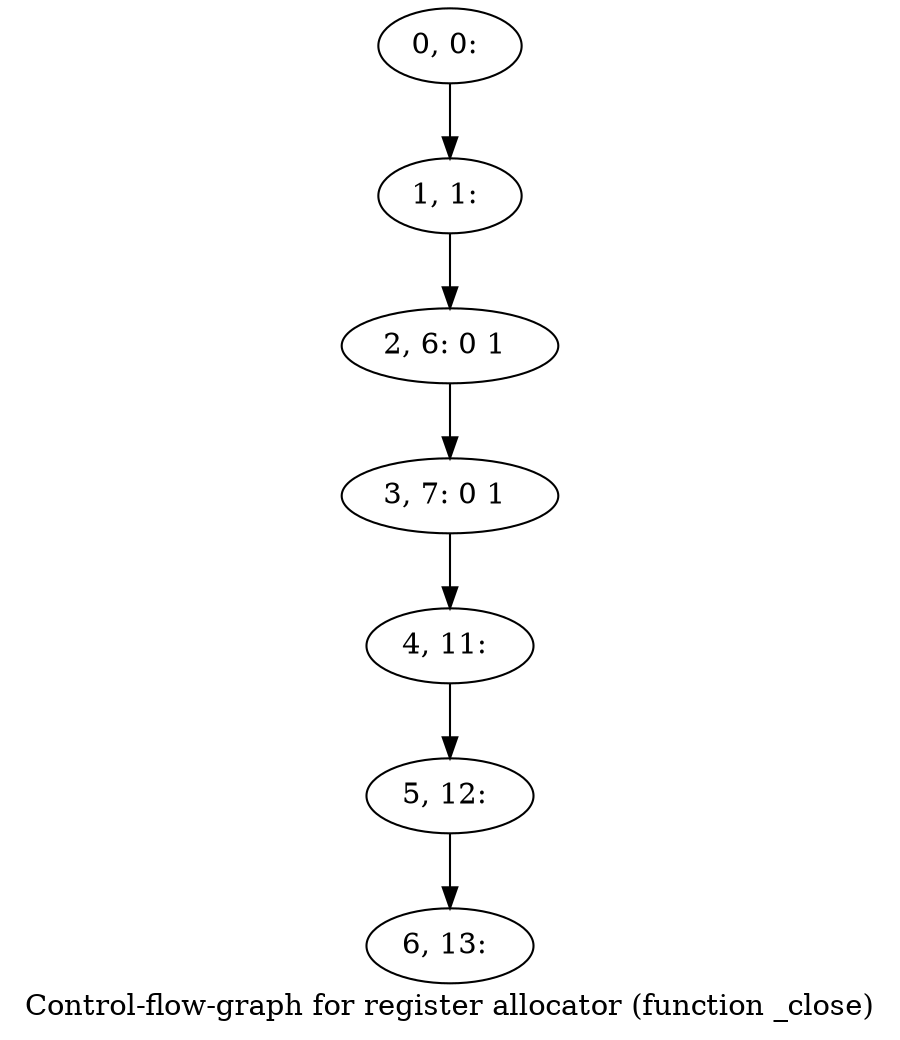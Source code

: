 digraph G {
graph [label="Control-flow-graph for register allocator (function _close)"]
0[label="0, 0: "];
1[label="1, 1: "];
2[label="2, 6: 0 1 "];
3[label="3, 7: 0 1 "];
4[label="4, 11: "];
5[label="5, 12: "];
6[label="6, 13: "];
0->1 ;
1->2 ;
2->3 ;
3->4 ;
4->5 ;
5->6 ;
}
